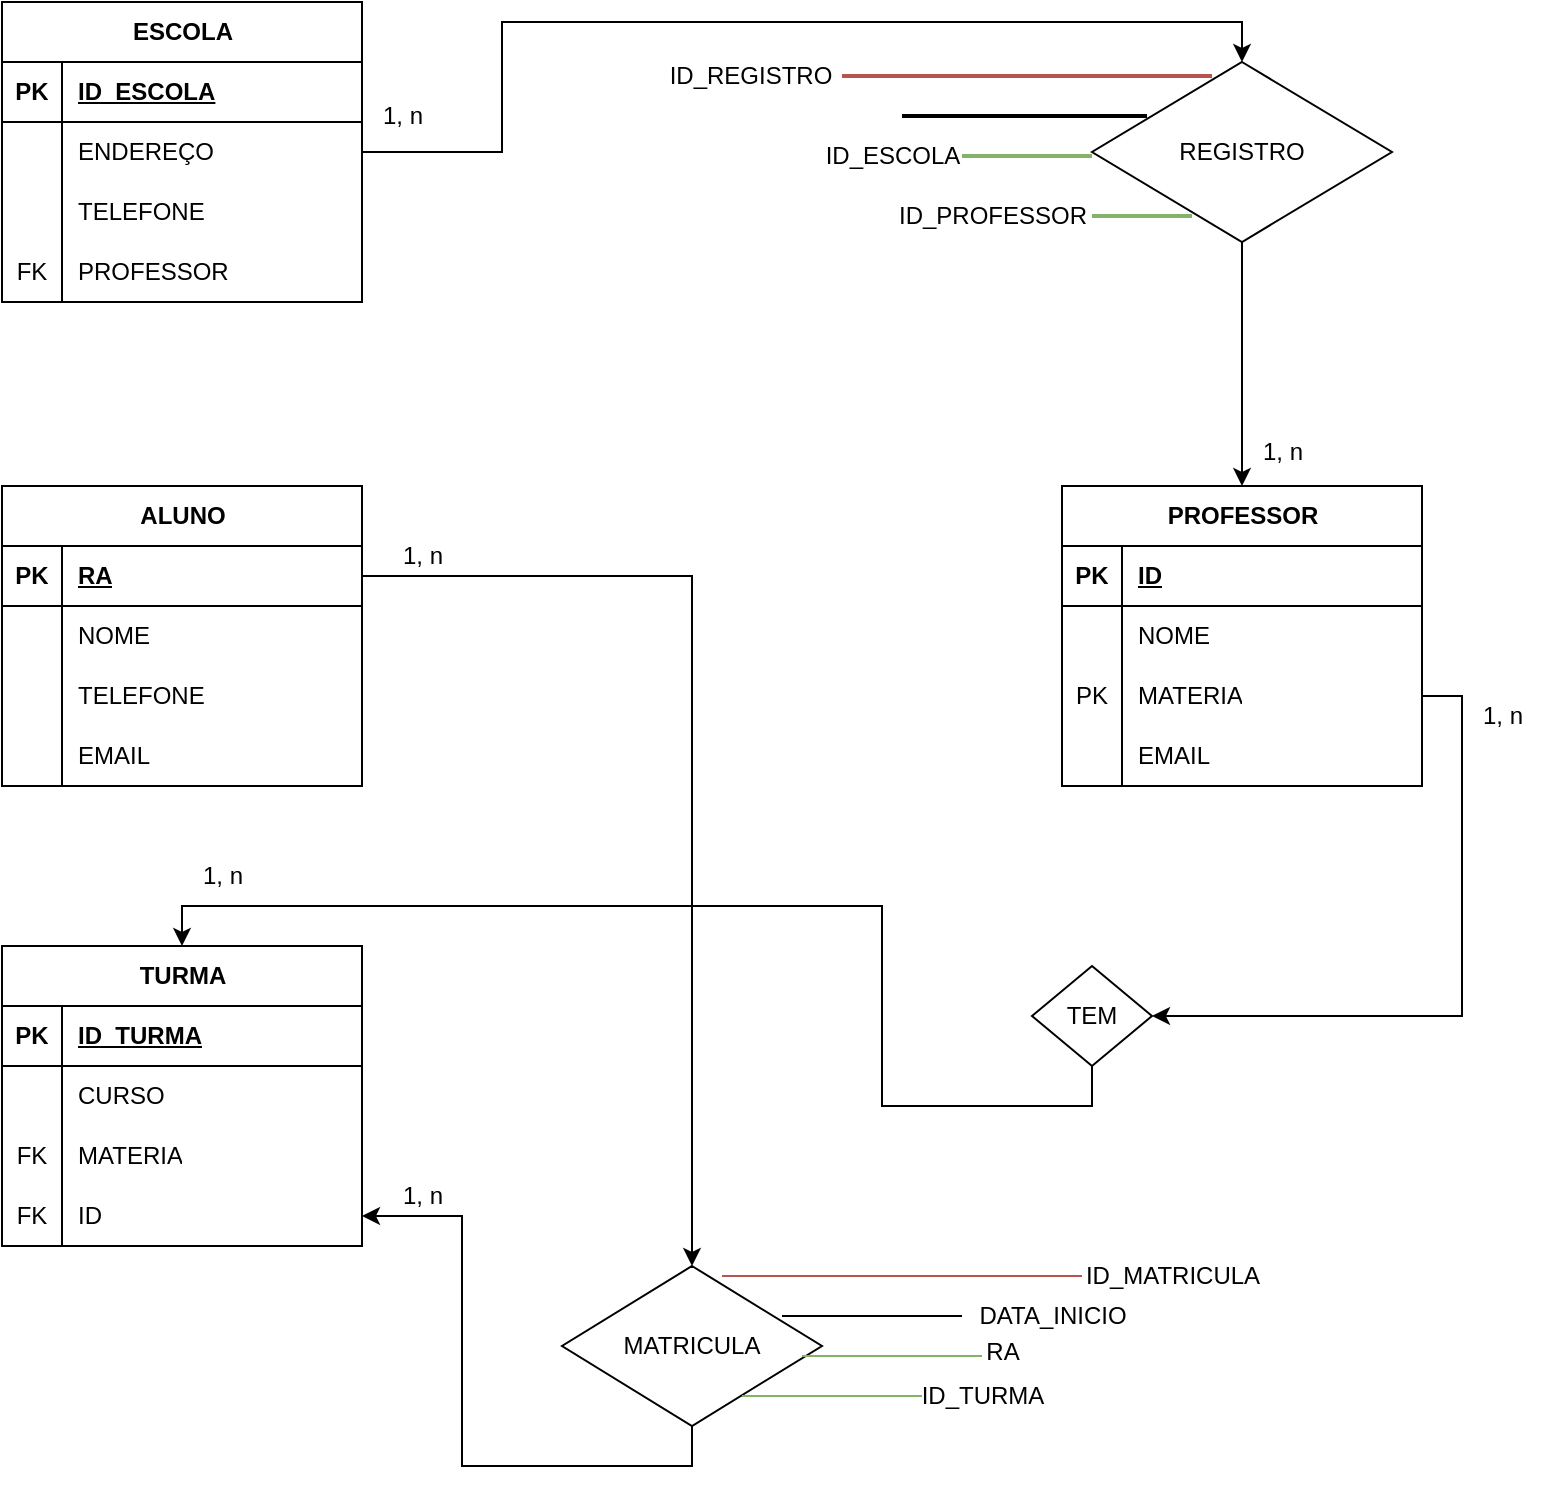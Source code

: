<mxfile version="24.7.17">
  <diagram name="Página-1" id="XFf-yhiLJ4eEFVJLZDWL">
    <mxGraphModel dx="1147" dy="726" grid="1" gridSize="10" guides="1" tooltips="1" connect="1" arrows="1" fold="1" page="1" pageScale="1" pageWidth="827" pageHeight="1169" math="0" shadow="0">
      <root>
        <mxCell id="0" />
        <mxCell id="1" parent="0" />
        <mxCell id="puEb2fNfzqytaX8gkuvn-1" value="ALUNO" style="shape=table;startSize=30;container=1;collapsible=1;childLayout=tableLayout;fixedRows=1;rowLines=0;fontStyle=1;align=center;resizeLast=1;html=1;" parent="1" vertex="1">
          <mxGeometry x="40" y="310" width="180" height="150" as="geometry" />
        </mxCell>
        <mxCell id="puEb2fNfzqytaX8gkuvn-2" value="" style="shape=tableRow;horizontal=0;startSize=0;swimlaneHead=0;swimlaneBody=0;fillColor=none;collapsible=0;dropTarget=0;points=[[0,0.5],[1,0.5]];portConstraint=eastwest;top=0;left=0;right=0;bottom=1;" parent="puEb2fNfzqytaX8gkuvn-1" vertex="1">
          <mxGeometry y="30" width="180" height="30" as="geometry" />
        </mxCell>
        <mxCell id="puEb2fNfzqytaX8gkuvn-3" value="PK" style="shape=partialRectangle;connectable=0;fillColor=none;top=0;left=0;bottom=0;right=0;fontStyle=1;overflow=hidden;whiteSpace=wrap;html=1;" parent="puEb2fNfzqytaX8gkuvn-2" vertex="1">
          <mxGeometry width="30" height="30" as="geometry">
            <mxRectangle width="30" height="30" as="alternateBounds" />
          </mxGeometry>
        </mxCell>
        <mxCell id="puEb2fNfzqytaX8gkuvn-4" value="RA" style="shape=partialRectangle;connectable=0;fillColor=none;top=0;left=0;bottom=0;right=0;align=left;spacingLeft=6;fontStyle=5;overflow=hidden;whiteSpace=wrap;html=1;" parent="puEb2fNfzqytaX8gkuvn-2" vertex="1">
          <mxGeometry x="30" width="150" height="30" as="geometry">
            <mxRectangle width="150" height="30" as="alternateBounds" />
          </mxGeometry>
        </mxCell>
        <mxCell id="puEb2fNfzqytaX8gkuvn-5" value="" style="shape=tableRow;horizontal=0;startSize=0;swimlaneHead=0;swimlaneBody=0;fillColor=none;collapsible=0;dropTarget=0;points=[[0,0.5],[1,0.5]];portConstraint=eastwest;top=0;left=0;right=0;bottom=0;" parent="puEb2fNfzqytaX8gkuvn-1" vertex="1">
          <mxGeometry y="60" width="180" height="30" as="geometry" />
        </mxCell>
        <mxCell id="puEb2fNfzqytaX8gkuvn-6" value="" style="shape=partialRectangle;connectable=0;fillColor=none;top=0;left=0;bottom=0;right=0;editable=1;overflow=hidden;whiteSpace=wrap;html=1;" parent="puEb2fNfzqytaX8gkuvn-5" vertex="1">
          <mxGeometry width="30" height="30" as="geometry">
            <mxRectangle width="30" height="30" as="alternateBounds" />
          </mxGeometry>
        </mxCell>
        <mxCell id="puEb2fNfzqytaX8gkuvn-7" value="NOME" style="shape=partialRectangle;connectable=0;fillColor=none;top=0;left=0;bottom=0;right=0;align=left;spacingLeft=6;overflow=hidden;whiteSpace=wrap;html=1;" parent="puEb2fNfzqytaX8gkuvn-5" vertex="1">
          <mxGeometry x="30" width="150" height="30" as="geometry">
            <mxRectangle width="150" height="30" as="alternateBounds" />
          </mxGeometry>
        </mxCell>
        <mxCell id="puEb2fNfzqytaX8gkuvn-8" value="" style="shape=tableRow;horizontal=0;startSize=0;swimlaneHead=0;swimlaneBody=0;fillColor=none;collapsible=0;dropTarget=0;points=[[0,0.5],[1,0.5]];portConstraint=eastwest;top=0;left=0;right=0;bottom=0;" parent="puEb2fNfzqytaX8gkuvn-1" vertex="1">
          <mxGeometry y="90" width="180" height="30" as="geometry" />
        </mxCell>
        <mxCell id="puEb2fNfzqytaX8gkuvn-9" value="" style="shape=partialRectangle;connectable=0;fillColor=none;top=0;left=0;bottom=0;right=0;editable=1;overflow=hidden;whiteSpace=wrap;html=1;" parent="puEb2fNfzqytaX8gkuvn-8" vertex="1">
          <mxGeometry width="30" height="30" as="geometry">
            <mxRectangle width="30" height="30" as="alternateBounds" />
          </mxGeometry>
        </mxCell>
        <mxCell id="puEb2fNfzqytaX8gkuvn-10" value="TELEFONE" style="shape=partialRectangle;connectable=0;fillColor=none;top=0;left=0;bottom=0;right=0;align=left;spacingLeft=6;overflow=hidden;whiteSpace=wrap;html=1;" parent="puEb2fNfzqytaX8gkuvn-8" vertex="1">
          <mxGeometry x="30" width="150" height="30" as="geometry">
            <mxRectangle width="150" height="30" as="alternateBounds" />
          </mxGeometry>
        </mxCell>
        <mxCell id="puEb2fNfzqytaX8gkuvn-11" value="" style="shape=tableRow;horizontal=0;startSize=0;swimlaneHead=0;swimlaneBody=0;fillColor=none;collapsible=0;dropTarget=0;points=[[0,0.5],[1,0.5]];portConstraint=eastwest;top=0;left=0;right=0;bottom=0;" parent="puEb2fNfzqytaX8gkuvn-1" vertex="1">
          <mxGeometry y="120" width="180" height="30" as="geometry" />
        </mxCell>
        <mxCell id="puEb2fNfzqytaX8gkuvn-12" value="" style="shape=partialRectangle;connectable=0;fillColor=none;top=0;left=0;bottom=0;right=0;editable=1;overflow=hidden;whiteSpace=wrap;html=1;" parent="puEb2fNfzqytaX8gkuvn-11" vertex="1">
          <mxGeometry width="30" height="30" as="geometry">
            <mxRectangle width="30" height="30" as="alternateBounds" />
          </mxGeometry>
        </mxCell>
        <mxCell id="puEb2fNfzqytaX8gkuvn-13" value="EMAIL" style="shape=partialRectangle;connectable=0;fillColor=none;top=0;left=0;bottom=0;right=0;align=left;spacingLeft=6;overflow=hidden;whiteSpace=wrap;html=1;" parent="puEb2fNfzqytaX8gkuvn-11" vertex="1">
          <mxGeometry x="30" width="150" height="30" as="geometry">
            <mxRectangle width="150" height="30" as="alternateBounds" />
          </mxGeometry>
        </mxCell>
        <mxCell id="puEb2fNfzqytaX8gkuvn-14" value="ESCOLA" style="shape=table;startSize=30;container=1;collapsible=1;childLayout=tableLayout;fixedRows=1;rowLines=0;fontStyle=1;align=center;resizeLast=1;html=1;" parent="1" vertex="1">
          <mxGeometry x="40" y="68" width="180" height="150" as="geometry" />
        </mxCell>
        <mxCell id="puEb2fNfzqytaX8gkuvn-15" value="" style="shape=tableRow;horizontal=0;startSize=0;swimlaneHead=0;swimlaneBody=0;fillColor=none;collapsible=0;dropTarget=0;points=[[0,0.5],[1,0.5]];portConstraint=eastwest;top=0;left=0;right=0;bottom=1;" parent="puEb2fNfzqytaX8gkuvn-14" vertex="1">
          <mxGeometry y="30" width="180" height="30" as="geometry" />
        </mxCell>
        <mxCell id="puEb2fNfzqytaX8gkuvn-16" value="PK" style="shape=partialRectangle;connectable=0;fillColor=none;top=0;left=0;bottom=0;right=0;fontStyle=1;overflow=hidden;whiteSpace=wrap;html=1;" parent="puEb2fNfzqytaX8gkuvn-15" vertex="1">
          <mxGeometry width="30" height="30" as="geometry">
            <mxRectangle width="30" height="30" as="alternateBounds" />
          </mxGeometry>
        </mxCell>
        <mxCell id="puEb2fNfzqytaX8gkuvn-17" value="ID_ESCOLA" style="shape=partialRectangle;connectable=0;fillColor=none;top=0;left=0;bottom=0;right=0;align=left;spacingLeft=6;fontStyle=5;overflow=hidden;whiteSpace=wrap;html=1;" parent="puEb2fNfzqytaX8gkuvn-15" vertex="1">
          <mxGeometry x="30" width="150" height="30" as="geometry">
            <mxRectangle width="150" height="30" as="alternateBounds" />
          </mxGeometry>
        </mxCell>
        <mxCell id="puEb2fNfzqytaX8gkuvn-18" value="" style="shape=tableRow;horizontal=0;startSize=0;swimlaneHead=0;swimlaneBody=0;fillColor=none;collapsible=0;dropTarget=0;points=[[0,0.5],[1,0.5]];portConstraint=eastwest;top=0;left=0;right=0;bottom=0;" parent="puEb2fNfzqytaX8gkuvn-14" vertex="1">
          <mxGeometry y="60" width="180" height="30" as="geometry" />
        </mxCell>
        <mxCell id="puEb2fNfzqytaX8gkuvn-19" value="" style="shape=partialRectangle;connectable=0;fillColor=none;top=0;left=0;bottom=0;right=0;editable=1;overflow=hidden;whiteSpace=wrap;html=1;" parent="puEb2fNfzqytaX8gkuvn-18" vertex="1">
          <mxGeometry width="30" height="30" as="geometry">
            <mxRectangle width="30" height="30" as="alternateBounds" />
          </mxGeometry>
        </mxCell>
        <mxCell id="puEb2fNfzqytaX8gkuvn-20" value="ENDEREÇO" style="shape=partialRectangle;connectable=0;fillColor=none;top=0;left=0;bottom=0;right=0;align=left;spacingLeft=6;overflow=hidden;whiteSpace=wrap;html=1;" parent="puEb2fNfzqytaX8gkuvn-18" vertex="1">
          <mxGeometry x="30" width="150" height="30" as="geometry">
            <mxRectangle width="150" height="30" as="alternateBounds" />
          </mxGeometry>
        </mxCell>
        <mxCell id="puEb2fNfzqytaX8gkuvn-21" value="" style="shape=tableRow;horizontal=0;startSize=0;swimlaneHead=0;swimlaneBody=0;fillColor=none;collapsible=0;dropTarget=0;points=[[0,0.5],[1,0.5]];portConstraint=eastwest;top=0;left=0;right=0;bottom=0;" parent="puEb2fNfzqytaX8gkuvn-14" vertex="1">
          <mxGeometry y="90" width="180" height="30" as="geometry" />
        </mxCell>
        <mxCell id="puEb2fNfzqytaX8gkuvn-22" value="" style="shape=partialRectangle;connectable=0;fillColor=none;top=0;left=0;bottom=0;right=0;editable=1;overflow=hidden;whiteSpace=wrap;html=1;" parent="puEb2fNfzqytaX8gkuvn-21" vertex="1">
          <mxGeometry width="30" height="30" as="geometry">
            <mxRectangle width="30" height="30" as="alternateBounds" />
          </mxGeometry>
        </mxCell>
        <mxCell id="puEb2fNfzqytaX8gkuvn-23" value="TELEFONE" style="shape=partialRectangle;connectable=0;fillColor=none;top=0;left=0;bottom=0;right=0;align=left;spacingLeft=6;overflow=hidden;whiteSpace=wrap;html=1;" parent="puEb2fNfzqytaX8gkuvn-21" vertex="1">
          <mxGeometry x="30" width="150" height="30" as="geometry">
            <mxRectangle width="150" height="30" as="alternateBounds" />
          </mxGeometry>
        </mxCell>
        <mxCell id="puEb2fNfzqytaX8gkuvn-24" value="" style="shape=tableRow;horizontal=0;startSize=0;swimlaneHead=0;swimlaneBody=0;fillColor=none;collapsible=0;dropTarget=0;points=[[0,0.5],[1,0.5]];portConstraint=eastwest;top=0;left=0;right=0;bottom=0;" parent="puEb2fNfzqytaX8gkuvn-14" vertex="1">
          <mxGeometry y="120" width="180" height="30" as="geometry" />
        </mxCell>
        <mxCell id="puEb2fNfzqytaX8gkuvn-25" value="FK" style="shape=partialRectangle;connectable=0;fillColor=none;top=0;left=0;bottom=0;right=0;editable=1;overflow=hidden;whiteSpace=wrap;html=1;" parent="puEb2fNfzqytaX8gkuvn-24" vertex="1">
          <mxGeometry width="30" height="30" as="geometry">
            <mxRectangle width="30" height="30" as="alternateBounds" />
          </mxGeometry>
        </mxCell>
        <mxCell id="puEb2fNfzqytaX8gkuvn-26" value="PROFESSOR" style="shape=partialRectangle;connectable=0;fillColor=none;top=0;left=0;bottom=0;right=0;align=left;spacingLeft=6;overflow=hidden;whiteSpace=wrap;html=1;" parent="puEb2fNfzqytaX8gkuvn-24" vertex="1">
          <mxGeometry x="30" width="150" height="30" as="geometry">
            <mxRectangle width="150" height="30" as="alternateBounds" />
          </mxGeometry>
        </mxCell>
        <mxCell id="puEb2fNfzqytaX8gkuvn-27" value="PROFESSOR" style="shape=table;startSize=30;container=1;collapsible=1;childLayout=tableLayout;fixedRows=1;rowLines=0;fontStyle=1;align=center;resizeLast=1;html=1;" parent="1" vertex="1">
          <mxGeometry x="570" y="310" width="180" height="150" as="geometry" />
        </mxCell>
        <mxCell id="puEb2fNfzqytaX8gkuvn-28" value="" style="shape=tableRow;horizontal=0;startSize=0;swimlaneHead=0;swimlaneBody=0;fillColor=none;collapsible=0;dropTarget=0;points=[[0,0.5],[1,0.5]];portConstraint=eastwest;top=0;left=0;right=0;bottom=1;" parent="puEb2fNfzqytaX8gkuvn-27" vertex="1">
          <mxGeometry y="30" width="180" height="30" as="geometry" />
        </mxCell>
        <mxCell id="puEb2fNfzqytaX8gkuvn-29" value="PK" style="shape=partialRectangle;connectable=0;fillColor=none;top=0;left=0;bottom=0;right=0;fontStyle=1;overflow=hidden;whiteSpace=wrap;html=1;" parent="puEb2fNfzqytaX8gkuvn-28" vertex="1">
          <mxGeometry width="30" height="30" as="geometry">
            <mxRectangle width="30" height="30" as="alternateBounds" />
          </mxGeometry>
        </mxCell>
        <mxCell id="puEb2fNfzqytaX8gkuvn-30" value="ID" style="shape=partialRectangle;connectable=0;fillColor=none;top=0;left=0;bottom=0;right=0;align=left;spacingLeft=6;fontStyle=5;overflow=hidden;whiteSpace=wrap;html=1;" parent="puEb2fNfzqytaX8gkuvn-28" vertex="1">
          <mxGeometry x="30" width="150" height="30" as="geometry">
            <mxRectangle width="150" height="30" as="alternateBounds" />
          </mxGeometry>
        </mxCell>
        <mxCell id="puEb2fNfzqytaX8gkuvn-31" value="" style="shape=tableRow;horizontal=0;startSize=0;swimlaneHead=0;swimlaneBody=0;fillColor=none;collapsible=0;dropTarget=0;points=[[0,0.5],[1,0.5]];portConstraint=eastwest;top=0;left=0;right=0;bottom=0;" parent="puEb2fNfzqytaX8gkuvn-27" vertex="1">
          <mxGeometry y="60" width="180" height="30" as="geometry" />
        </mxCell>
        <mxCell id="puEb2fNfzqytaX8gkuvn-32" value="" style="shape=partialRectangle;connectable=0;fillColor=none;top=0;left=0;bottom=0;right=0;editable=1;overflow=hidden;whiteSpace=wrap;html=1;" parent="puEb2fNfzqytaX8gkuvn-31" vertex="1">
          <mxGeometry width="30" height="30" as="geometry">
            <mxRectangle width="30" height="30" as="alternateBounds" />
          </mxGeometry>
        </mxCell>
        <mxCell id="puEb2fNfzqytaX8gkuvn-33" value="NOME" style="shape=partialRectangle;connectable=0;fillColor=none;top=0;left=0;bottom=0;right=0;align=left;spacingLeft=6;overflow=hidden;whiteSpace=wrap;html=1;" parent="puEb2fNfzqytaX8gkuvn-31" vertex="1">
          <mxGeometry x="30" width="150" height="30" as="geometry">
            <mxRectangle width="150" height="30" as="alternateBounds" />
          </mxGeometry>
        </mxCell>
        <mxCell id="puEb2fNfzqytaX8gkuvn-34" value="" style="shape=tableRow;horizontal=0;startSize=0;swimlaneHead=0;swimlaneBody=0;fillColor=none;collapsible=0;dropTarget=0;points=[[0,0.5],[1,0.5]];portConstraint=eastwest;top=0;left=0;right=0;bottom=0;" parent="puEb2fNfzqytaX8gkuvn-27" vertex="1">
          <mxGeometry y="90" width="180" height="30" as="geometry" />
        </mxCell>
        <mxCell id="puEb2fNfzqytaX8gkuvn-35" value="PK" style="shape=partialRectangle;connectable=0;fillColor=none;top=0;left=0;bottom=0;right=0;editable=1;overflow=hidden;whiteSpace=wrap;html=1;" parent="puEb2fNfzqytaX8gkuvn-34" vertex="1">
          <mxGeometry width="30" height="30" as="geometry">
            <mxRectangle width="30" height="30" as="alternateBounds" />
          </mxGeometry>
        </mxCell>
        <mxCell id="puEb2fNfzqytaX8gkuvn-36" value="MATERIA" style="shape=partialRectangle;connectable=0;fillColor=none;top=0;left=0;bottom=0;right=0;align=left;spacingLeft=6;overflow=hidden;whiteSpace=wrap;html=1;" parent="puEb2fNfzqytaX8gkuvn-34" vertex="1">
          <mxGeometry x="30" width="150" height="30" as="geometry">
            <mxRectangle width="150" height="30" as="alternateBounds" />
          </mxGeometry>
        </mxCell>
        <mxCell id="puEb2fNfzqytaX8gkuvn-37" value="" style="shape=tableRow;horizontal=0;startSize=0;swimlaneHead=0;swimlaneBody=0;fillColor=none;collapsible=0;dropTarget=0;points=[[0,0.5],[1,0.5]];portConstraint=eastwest;top=0;left=0;right=0;bottom=0;" parent="puEb2fNfzqytaX8gkuvn-27" vertex="1">
          <mxGeometry y="120" width="180" height="30" as="geometry" />
        </mxCell>
        <mxCell id="puEb2fNfzqytaX8gkuvn-38" value="" style="shape=partialRectangle;connectable=0;fillColor=none;top=0;left=0;bottom=0;right=0;editable=1;overflow=hidden;whiteSpace=wrap;html=1;" parent="puEb2fNfzqytaX8gkuvn-37" vertex="1">
          <mxGeometry width="30" height="30" as="geometry">
            <mxRectangle width="30" height="30" as="alternateBounds" />
          </mxGeometry>
        </mxCell>
        <mxCell id="puEb2fNfzqytaX8gkuvn-39" value="EMAIL" style="shape=partialRectangle;connectable=0;fillColor=none;top=0;left=0;bottom=0;right=0;align=left;spacingLeft=6;overflow=hidden;whiteSpace=wrap;html=1;" parent="puEb2fNfzqytaX8gkuvn-37" vertex="1">
          <mxGeometry x="30" width="150" height="30" as="geometry">
            <mxRectangle width="150" height="30" as="alternateBounds" />
          </mxGeometry>
        </mxCell>
        <mxCell id="puEb2fNfzqytaX8gkuvn-71" style="edgeStyle=orthogonalEdgeStyle;rounded=0;orthogonalLoop=1;jettySize=auto;html=1;exitX=0.5;exitY=1;exitDx=0;exitDy=0;entryX=1;entryY=0.5;entryDx=0;entryDy=0;" parent="1" source="puEb2fNfzqytaX8gkuvn-40" target="puEb2fNfzqytaX8gkuvn-54" edge="1">
          <mxGeometry relative="1" as="geometry" />
        </mxCell>
        <mxCell id="puEb2fNfzqytaX8gkuvn-40" value="MATRICULA" style="shape=rhombus;html=1;dashed=0;whiteSpace=wrap;perimeter=rhombusPerimeter;" parent="1" vertex="1">
          <mxGeometry x="320" y="700" width="130" height="80" as="geometry" />
        </mxCell>
        <mxCell id="puEb2fNfzqytaX8gkuvn-44" value="TURMA" style="shape=table;startSize=30;container=1;collapsible=1;childLayout=tableLayout;fixedRows=1;rowLines=0;fontStyle=1;align=center;resizeLast=1;html=1;" parent="1" vertex="1">
          <mxGeometry x="40" y="540" width="180" height="150" as="geometry" />
        </mxCell>
        <mxCell id="puEb2fNfzqytaX8gkuvn-45" value="" style="shape=tableRow;horizontal=0;startSize=0;swimlaneHead=0;swimlaneBody=0;fillColor=none;collapsible=0;dropTarget=0;points=[[0,0.5],[1,0.5]];portConstraint=eastwest;top=0;left=0;right=0;bottom=1;" parent="puEb2fNfzqytaX8gkuvn-44" vertex="1">
          <mxGeometry y="30" width="180" height="30" as="geometry" />
        </mxCell>
        <mxCell id="puEb2fNfzqytaX8gkuvn-46" value="PK" style="shape=partialRectangle;connectable=0;fillColor=none;top=0;left=0;bottom=0;right=0;fontStyle=1;overflow=hidden;whiteSpace=wrap;html=1;" parent="puEb2fNfzqytaX8gkuvn-45" vertex="1">
          <mxGeometry width="30" height="30" as="geometry">
            <mxRectangle width="30" height="30" as="alternateBounds" />
          </mxGeometry>
        </mxCell>
        <mxCell id="puEb2fNfzqytaX8gkuvn-47" value="ID_TURMA" style="shape=partialRectangle;connectable=0;fillColor=none;top=0;left=0;bottom=0;right=0;align=left;spacingLeft=6;fontStyle=5;overflow=hidden;whiteSpace=wrap;html=1;" parent="puEb2fNfzqytaX8gkuvn-45" vertex="1">
          <mxGeometry x="30" width="150" height="30" as="geometry">
            <mxRectangle width="150" height="30" as="alternateBounds" />
          </mxGeometry>
        </mxCell>
        <mxCell id="puEb2fNfzqytaX8gkuvn-48" value="" style="shape=tableRow;horizontal=0;startSize=0;swimlaneHead=0;swimlaneBody=0;fillColor=none;collapsible=0;dropTarget=0;points=[[0,0.5],[1,0.5]];portConstraint=eastwest;top=0;left=0;right=0;bottom=0;" parent="puEb2fNfzqytaX8gkuvn-44" vertex="1">
          <mxGeometry y="60" width="180" height="30" as="geometry" />
        </mxCell>
        <mxCell id="puEb2fNfzqytaX8gkuvn-49" value="" style="shape=partialRectangle;connectable=0;fillColor=none;top=0;left=0;bottom=0;right=0;editable=1;overflow=hidden;whiteSpace=wrap;html=1;" parent="puEb2fNfzqytaX8gkuvn-48" vertex="1">
          <mxGeometry width="30" height="30" as="geometry">
            <mxRectangle width="30" height="30" as="alternateBounds" />
          </mxGeometry>
        </mxCell>
        <mxCell id="puEb2fNfzqytaX8gkuvn-50" value="CURSO" style="shape=partialRectangle;connectable=0;fillColor=none;top=0;left=0;bottom=0;right=0;align=left;spacingLeft=6;overflow=hidden;whiteSpace=wrap;html=1;" parent="puEb2fNfzqytaX8gkuvn-48" vertex="1">
          <mxGeometry x="30" width="150" height="30" as="geometry">
            <mxRectangle width="150" height="30" as="alternateBounds" />
          </mxGeometry>
        </mxCell>
        <mxCell id="puEb2fNfzqytaX8gkuvn-51" value="" style="shape=tableRow;horizontal=0;startSize=0;swimlaneHead=0;swimlaneBody=0;fillColor=none;collapsible=0;dropTarget=0;points=[[0,0.5],[1,0.5]];portConstraint=eastwest;top=0;left=0;right=0;bottom=0;" parent="puEb2fNfzqytaX8gkuvn-44" vertex="1">
          <mxGeometry y="90" width="180" height="30" as="geometry" />
        </mxCell>
        <mxCell id="puEb2fNfzqytaX8gkuvn-52" value="FK" style="shape=partialRectangle;connectable=0;fillColor=none;top=0;left=0;bottom=0;right=0;editable=1;overflow=hidden;whiteSpace=wrap;html=1;" parent="puEb2fNfzqytaX8gkuvn-51" vertex="1">
          <mxGeometry width="30" height="30" as="geometry">
            <mxRectangle width="30" height="30" as="alternateBounds" />
          </mxGeometry>
        </mxCell>
        <mxCell id="puEb2fNfzqytaX8gkuvn-53" value="MATERIA" style="shape=partialRectangle;connectable=0;fillColor=none;top=0;left=0;bottom=0;right=0;align=left;spacingLeft=6;overflow=hidden;whiteSpace=wrap;html=1;" parent="puEb2fNfzqytaX8gkuvn-51" vertex="1">
          <mxGeometry x="30" width="150" height="30" as="geometry">
            <mxRectangle width="150" height="30" as="alternateBounds" />
          </mxGeometry>
        </mxCell>
        <mxCell id="puEb2fNfzqytaX8gkuvn-54" value="" style="shape=tableRow;horizontal=0;startSize=0;swimlaneHead=0;swimlaneBody=0;fillColor=none;collapsible=0;dropTarget=0;points=[[0,0.5],[1,0.5]];portConstraint=eastwest;top=0;left=0;right=0;bottom=0;" parent="puEb2fNfzqytaX8gkuvn-44" vertex="1">
          <mxGeometry y="120" width="180" height="30" as="geometry" />
        </mxCell>
        <mxCell id="puEb2fNfzqytaX8gkuvn-55" value="FK" style="shape=partialRectangle;connectable=0;fillColor=none;top=0;left=0;bottom=0;right=0;editable=1;overflow=hidden;whiteSpace=wrap;html=1;" parent="puEb2fNfzqytaX8gkuvn-54" vertex="1">
          <mxGeometry width="30" height="30" as="geometry">
            <mxRectangle width="30" height="30" as="alternateBounds" />
          </mxGeometry>
        </mxCell>
        <mxCell id="puEb2fNfzqytaX8gkuvn-56" value="ID" style="shape=partialRectangle;connectable=0;fillColor=none;top=0;left=0;bottom=0;right=0;align=left;spacingLeft=6;overflow=hidden;whiteSpace=wrap;html=1;" parent="puEb2fNfzqytaX8gkuvn-54" vertex="1">
          <mxGeometry x="30" width="150" height="30" as="geometry">
            <mxRectangle width="150" height="30" as="alternateBounds" />
          </mxGeometry>
        </mxCell>
        <mxCell id="puEb2fNfzqytaX8gkuvn-69" style="edgeStyle=orthogonalEdgeStyle;rounded=0;orthogonalLoop=1;jettySize=auto;html=1;exitX=1;exitY=0.5;exitDx=0;exitDy=0;entryX=0.5;entryY=0;entryDx=0;entryDy=0;" parent="1" source="puEb2fNfzqytaX8gkuvn-2" target="puEb2fNfzqytaX8gkuvn-40" edge="1">
          <mxGeometry relative="1" as="geometry" />
        </mxCell>
        <mxCell id="puEb2fNfzqytaX8gkuvn-72" value="1, n" style="text;html=1;align=center;verticalAlign=middle;resizable=0;points=[];autosize=1;strokeColor=none;fillColor=none;" parent="1" vertex="1">
          <mxGeometry x="230" y="330" width="40" height="30" as="geometry" />
        </mxCell>
        <mxCell id="puEb2fNfzqytaX8gkuvn-73" value="1, n" style="text;html=1;align=center;verticalAlign=middle;resizable=0;points=[];autosize=1;strokeColor=none;fillColor=none;" parent="1" vertex="1">
          <mxGeometry x="230" y="650" width="40" height="30" as="geometry" />
        </mxCell>
        <mxCell id="puEb2fNfzqytaX8gkuvn-79" style="edgeStyle=orthogonalEdgeStyle;rounded=0;orthogonalLoop=1;jettySize=auto;html=1;exitX=0.5;exitY=1;exitDx=0;exitDy=0;entryX=0.5;entryY=0;entryDx=0;entryDy=0;" parent="1" source="puEb2fNfzqytaX8gkuvn-75" target="puEb2fNfzqytaX8gkuvn-27" edge="1">
          <mxGeometry relative="1" as="geometry" />
        </mxCell>
        <mxCell id="puEb2fNfzqytaX8gkuvn-75" value="REGISTRO" style="shape=rhombus;html=1;dashed=0;whiteSpace=wrap;perimeter=rhombusPerimeter;" parent="1" vertex="1">
          <mxGeometry x="585" y="98" width="150" height="90" as="geometry" />
        </mxCell>
        <mxCell id="puEb2fNfzqytaX8gkuvn-78" style="edgeStyle=orthogonalEdgeStyle;rounded=0;orthogonalLoop=1;jettySize=auto;html=1;entryX=0.5;entryY=0;entryDx=0;entryDy=0;" parent="1" source="puEb2fNfzqytaX8gkuvn-18" target="puEb2fNfzqytaX8gkuvn-75" edge="1">
          <mxGeometry relative="1" as="geometry">
            <Array as="points">
              <mxPoint x="290" y="143" />
              <mxPoint x="290" y="78" />
              <mxPoint x="660" y="78" />
            </Array>
          </mxGeometry>
        </mxCell>
        <mxCell id="puEb2fNfzqytaX8gkuvn-80" value="1, n" style="text;html=1;align=center;verticalAlign=middle;resizable=0;points=[];autosize=1;strokeColor=none;fillColor=none;" parent="1" vertex="1">
          <mxGeometry x="220" y="110" width="40" height="30" as="geometry" />
        </mxCell>
        <mxCell id="puEb2fNfzqytaX8gkuvn-81" value="1, n" style="text;html=1;align=center;verticalAlign=middle;resizable=0;points=[];autosize=1;strokeColor=none;fillColor=none;" parent="1" vertex="1">
          <mxGeometry x="660" y="278" width="40" height="30" as="geometry" />
        </mxCell>
        <mxCell id="puEb2fNfzqytaX8gkuvn-87" style="edgeStyle=orthogonalEdgeStyle;rounded=0;orthogonalLoop=1;jettySize=auto;html=1;exitX=0.5;exitY=1;exitDx=0;exitDy=0;entryX=0.5;entryY=0;entryDx=0;entryDy=0;" parent="1" source="puEb2fNfzqytaX8gkuvn-82" target="puEb2fNfzqytaX8gkuvn-44" edge="1">
          <mxGeometry relative="1" as="geometry">
            <Array as="points">
              <mxPoint x="585" y="620" />
              <mxPoint x="480" y="620" />
              <mxPoint x="480" y="520" />
              <mxPoint x="130" y="520" />
            </Array>
          </mxGeometry>
        </mxCell>
        <mxCell id="puEb2fNfzqytaX8gkuvn-82" value="TEM" style="shape=rhombus;html=1;dashed=0;whiteSpace=wrap;perimeter=rhombusPerimeter;" parent="1" vertex="1">
          <mxGeometry x="555" y="550" width="60" height="50" as="geometry" />
        </mxCell>
        <mxCell id="puEb2fNfzqytaX8gkuvn-88" value="1, n" style="text;html=1;align=center;verticalAlign=middle;resizable=0;points=[];autosize=1;strokeColor=none;fillColor=none;" parent="1" vertex="1">
          <mxGeometry x="770" y="410" width="40" height="30" as="geometry" />
        </mxCell>
        <mxCell id="puEb2fNfzqytaX8gkuvn-90" style="edgeStyle=orthogonalEdgeStyle;rounded=0;orthogonalLoop=1;jettySize=auto;html=1;exitX=1;exitY=0.5;exitDx=0;exitDy=0;entryX=1;entryY=0.5;entryDx=0;entryDy=0;" parent="1" source="puEb2fNfzqytaX8gkuvn-34" target="puEb2fNfzqytaX8gkuvn-82" edge="1">
          <mxGeometry relative="1" as="geometry" />
        </mxCell>
        <mxCell id="puEb2fNfzqytaX8gkuvn-91" value="1, n" style="text;html=1;align=center;verticalAlign=middle;resizable=0;points=[];autosize=1;strokeColor=none;fillColor=none;" parent="1" vertex="1">
          <mxGeometry x="130" y="490" width="40" height="30" as="geometry" />
        </mxCell>
        <mxCell id="VdZGk-q2LkiDsEZGdjxJ-2" value="" style="line;strokeWidth=1;rotatable=0;dashed=0;labelPosition=right;align=left;verticalAlign=middle;spacingTop=0;spacingLeft=6;points=[];portConstraint=eastwest;fillColor=#f8cecc;strokeColor=#b85450;" vertex="1" parent="1">
          <mxGeometry x="400" y="700" width="180" height="10" as="geometry" />
        </mxCell>
        <mxCell id="VdZGk-q2LkiDsEZGdjxJ-3" value="" style="line;strokeWidth=1;rotatable=0;dashed=0;labelPosition=right;align=left;verticalAlign=middle;spacingTop=0;spacingLeft=6;points=[];portConstraint=eastwest;" vertex="1" parent="1">
          <mxGeometry x="430" y="720" width="90" height="10" as="geometry" />
        </mxCell>
        <mxCell id="VdZGk-q2LkiDsEZGdjxJ-4" value="ID_MATRICULA" style="text;html=1;align=center;verticalAlign=middle;resizable=0;points=[];autosize=1;strokeColor=none;fillColor=none;" vertex="1" parent="1">
          <mxGeometry x="570" y="690" width="110" height="30" as="geometry" />
        </mxCell>
        <mxCell id="VdZGk-q2LkiDsEZGdjxJ-5" value="DATA_INICIO" style="text;html=1;align=center;verticalAlign=middle;resizable=0;points=[];autosize=1;strokeColor=none;fillColor=none;" vertex="1" parent="1">
          <mxGeometry x="515" y="710" width="100" height="30" as="geometry" />
        </mxCell>
        <mxCell id="VdZGk-q2LkiDsEZGdjxJ-6" value="" style="line;strokeWidth=1;rotatable=0;dashed=0;labelPosition=right;align=left;verticalAlign=middle;spacingTop=0;spacingLeft=6;points=[];portConstraint=eastwest;fillColor=#d5e8d4;strokeColor=#82b366;" vertex="1" parent="1">
          <mxGeometry x="440" y="740" width="90" height="10" as="geometry" />
        </mxCell>
        <mxCell id="VdZGk-q2LkiDsEZGdjxJ-7" value="" style="line;strokeWidth=1;rotatable=0;dashed=0;labelPosition=right;align=left;verticalAlign=middle;spacingTop=0;spacingLeft=6;points=[];portConstraint=eastwest;fillColor=#d5e8d4;strokeColor=#82b366;" vertex="1" parent="1">
          <mxGeometry x="410" y="760" width="90" height="10" as="geometry" />
        </mxCell>
        <mxCell id="VdZGk-q2LkiDsEZGdjxJ-9" value="RA" style="text;html=1;align=center;verticalAlign=middle;resizable=0;points=[];autosize=1;strokeColor=none;fillColor=none;" vertex="1" parent="1">
          <mxGeometry x="520" y="728" width="40" height="30" as="geometry" />
        </mxCell>
        <mxCell id="VdZGk-q2LkiDsEZGdjxJ-11" value="ID_TURMA" style="text;html=1;align=center;verticalAlign=middle;resizable=0;points=[];autosize=1;strokeColor=none;fillColor=none;" vertex="1" parent="1">
          <mxGeometry x="490" y="750" width="80" height="30" as="geometry" />
        </mxCell>
        <mxCell id="VdZGk-q2LkiDsEZGdjxJ-13" value="" style="line;strokeWidth=2;html=1;fillColor=#f8cecc;strokeColor=#b85450;" vertex="1" parent="1">
          <mxGeometry x="460" y="100" width="185" height="10" as="geometry" />
        </mxCell>
        <mxCell id="VdZGk-q2LkiDsEZGdjxJ-14" value="" style="line;strokeWidth=2;html=1;" vertex="1" parent="1">
          <mxGeometry x="490" y="120" width="122.5" height="10" as="geometry" />
        </mxCell>
        <mxCell id="VdZGk-q2LkiDsEZGdjxJ-15" value="" style="line;strokeWidth=2;html=1;fillColor=#d5e8d4;strokeColor=#82b366;" vertex="1" parent="1">
          <mxGeometry x="520" y="140" width="65" height="10" as="geometry" />
        </mxCell>
        <mxCell id="VdZGk-q2LkiDsEZGdjxJ-16" value="" style="line;strokeWidth=2;html=1;fillColor=#d5e8d4;strokeColor=#82b366;" vertex="1" parent="1">
          <mxGeometry x="585" y="170" width="50" height="10" as="geometry" />
        </mxCell>
        <mxCell id="VdZGk-q2LkiDsEZGdjxJ-18" value="ID_REGISTRO" style="text;html=1;align=center;verticalAlign=middle;resizable=0;points=[];autosize=1;strokeColor=none;fillColor=none;" vertex="1" parent="1">
          <mxGeometry x="364" y="90" width="100" height="30" as="geometry" />
        </mxCell>
        <mxCell id="VdZGk-q2LkiDsEZGdjxJ-19" value="ID_ESCOLA" style="text;html=1;align=center;verticalAlign=middle;resizable=0;points=[];autosize=1;strokeColor=none;fillColor=none;" vertex="1" parent="1">
          <mxGeometry x="440" y="130" width="90" height="30" as="geometry" />
        </mxCell>
        <mxCell id="VdZGk-q2LkiDsEZGdjxJ-20" value="ID_PROFESSOR" style="text;html=1;align=center;verticalAlign=middle;resizable=0;points=[];autosize=1;strokeColor=none;fillColor=none;" vertex="1" parent="1">
          <mxGeometry x="475" y="160" width="120" height="30" as="geometry" />
        </mxCell>
      </root>
    </mxGraphModel>
  </diagram>
</mxfile>
